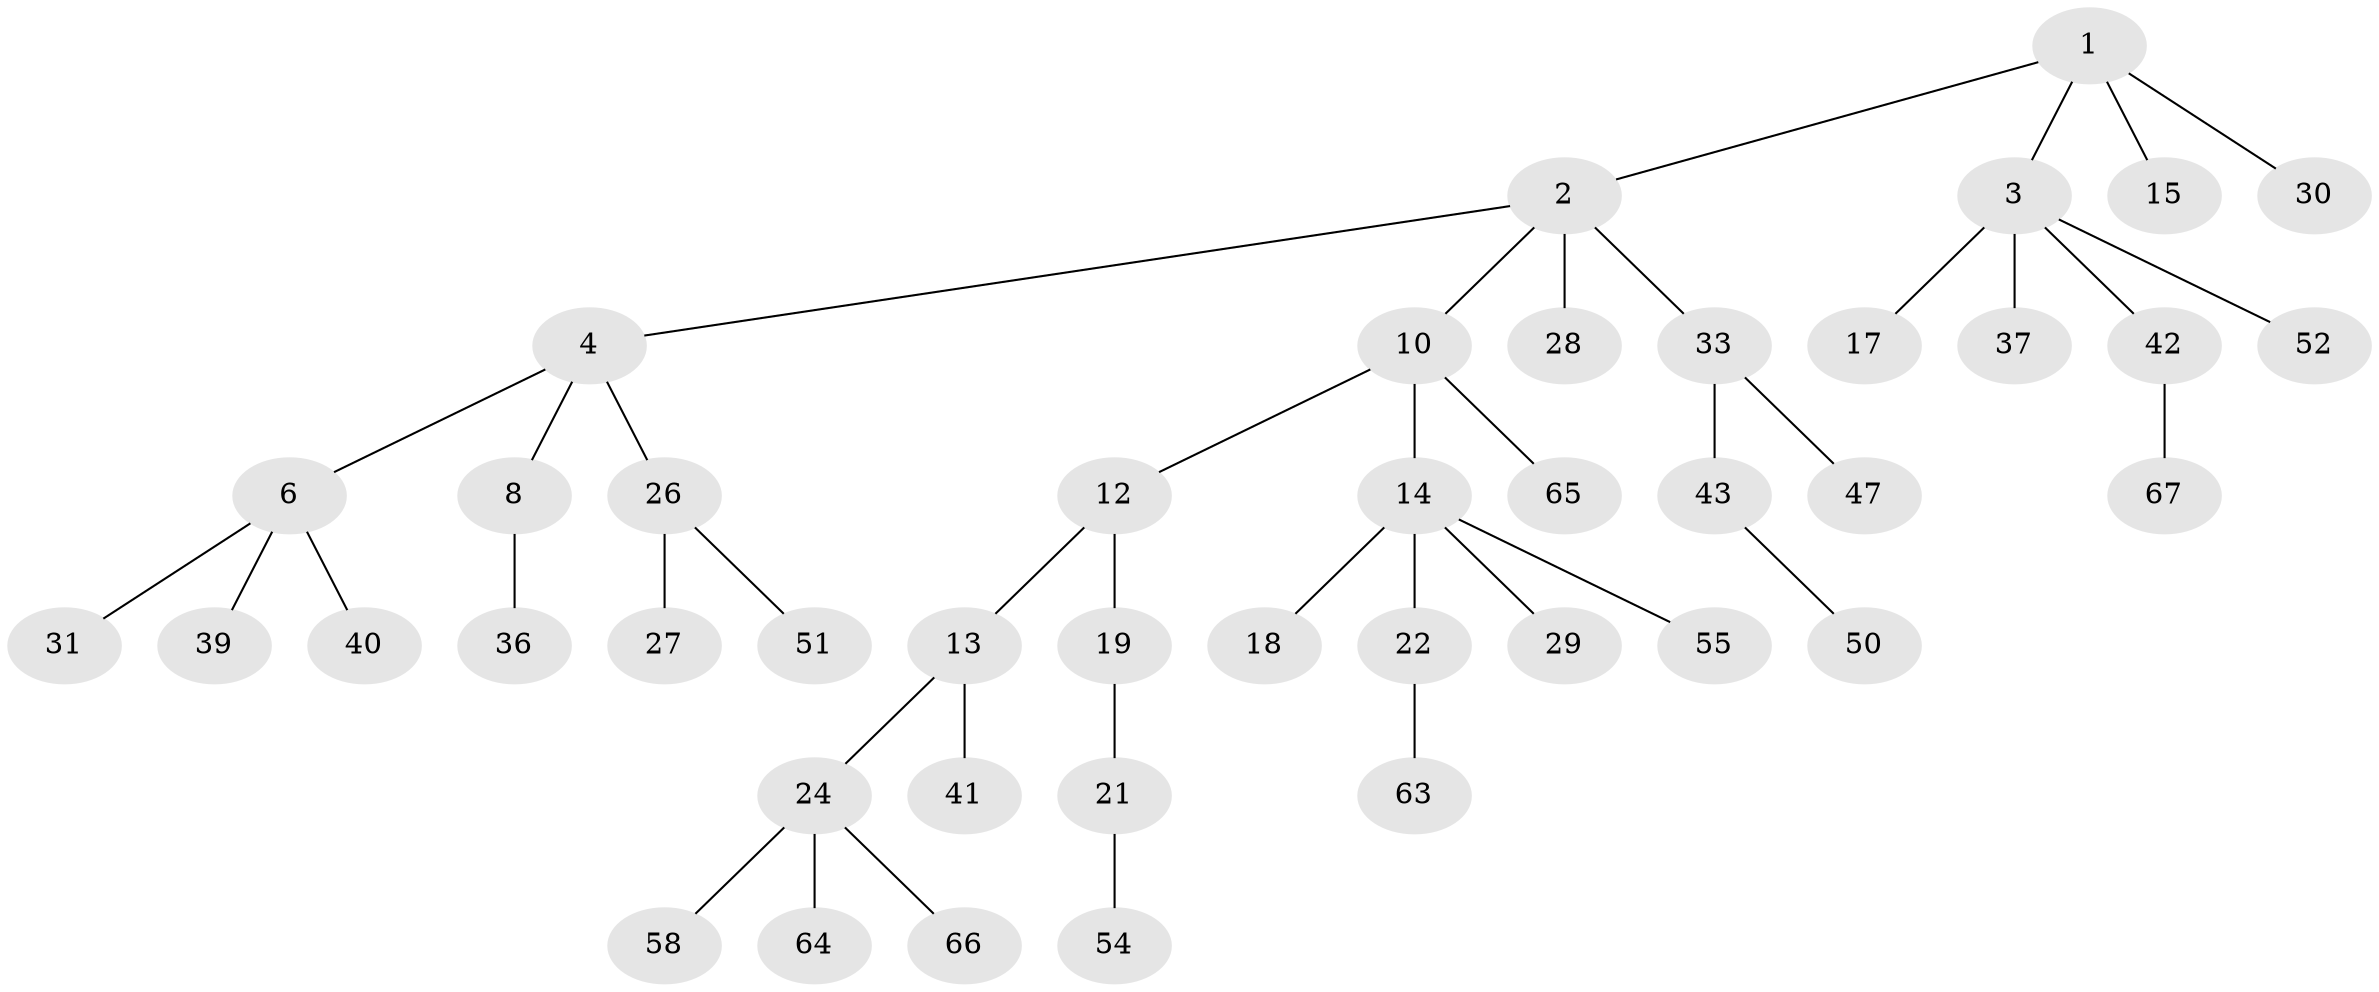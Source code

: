 // original degree distribution, {4: 0.13432835820895522, 3: 0.1044776119402985, 2: 0.29850746268656714, 5: 0.014925373134328358, 1: 0.44776119402985076}
// Generated by graph-tools (version 1.1) at 2025/11/02/27/25 16:11:28]
// undirected, 43 vertices, 42 edges
graph export_dot {
graph [start="1"]
  node [color=gray90,style=filled];
  1 [super="+9"];
  2 [super="+7"];
  3 [super="+11"];
  4 [super="+5"];
  6 [super="+23"];
  8 [super="+25"];
  10 [super="+32"];
  12 [super="+48"];
  13 [super="+53"];
  14 [super="+16"];
  15;
  17;
  18 [super="+56"];
  19 [super="+20"];
  21 [super="+34"];
  22 [super="+49"];
  24 [super="+44"];
  26 [super="+45"];
  27;
  28 [super="+35"];
  29;
  30;
  31;
  33 [super="+38"];
  36 [super="+46"];
  37;
  39;
  40;
  41 [super="+59"];
  42 [super="+60"];
  43;
  47;
  50 [super="+57"];
  51;
  52;
  54;
  55 [super="+62"];
  58 [super="+61"];
  63;
  64;
  65;
  66;
  67;
  1 -- 2;
  1 -- 3;
  1 -- 15;
  1 -- 30;
  2 -- 4;
  2 -- 33;
  2 -- 10;
  2 -- 28;
  3 -- 52;
  3 -- 17;
  3 -- 42;
  3 -- 37;
  4 -- 6;
  4 -- 8;
  4 -- 26;
  6 -- 39;
  6 -- 40;
  6 -- 31;
  8 -- 36;
  10 -- 12;
  10 -- 14;
  10 -- 65;
  12 -- 13;
  12 -- 19;
  13 -- 24;
  13 -- 41;
  14 -- 18;
  14 -- 29;
  14 -- 55;
  14 -- 22;
  19 -- 21;
  21 -- 54;
  22 -- 63;
  24 -- 64;
  24 -- 66;
  24 -- 58;
  26 -- 27;
  26 -- 51;
  33 -- 43;
  33 -- 47;
  42 -- 67;
  43 -- 50;
}

